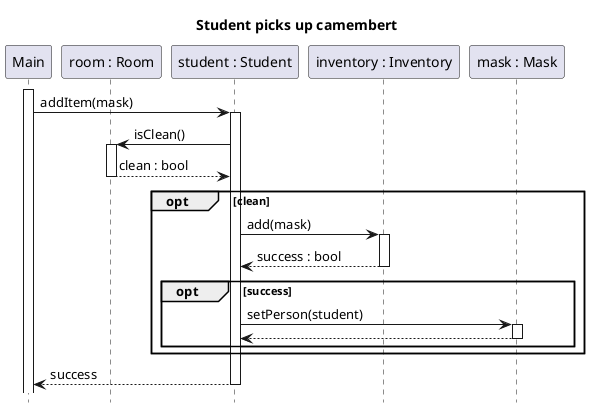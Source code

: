@startuml student-pickup-camembert

title Student picks up camembert
hide footbox
autoactivate on
participant "Main" as main
participant "room : Room" as room
participant "student : Student" as student
participant "inventory : Inventory" as inventory
participant "mask : Mask" as mask

main++
main -> student : addItem(mask)
student -> room : isClean()
return clean : bool
opt clean
	student -> inventory : add(mask)
	return success : bool
	opt success
		student -> mask ++: setPerson(student)
		return
	end
end
return success

@enduml